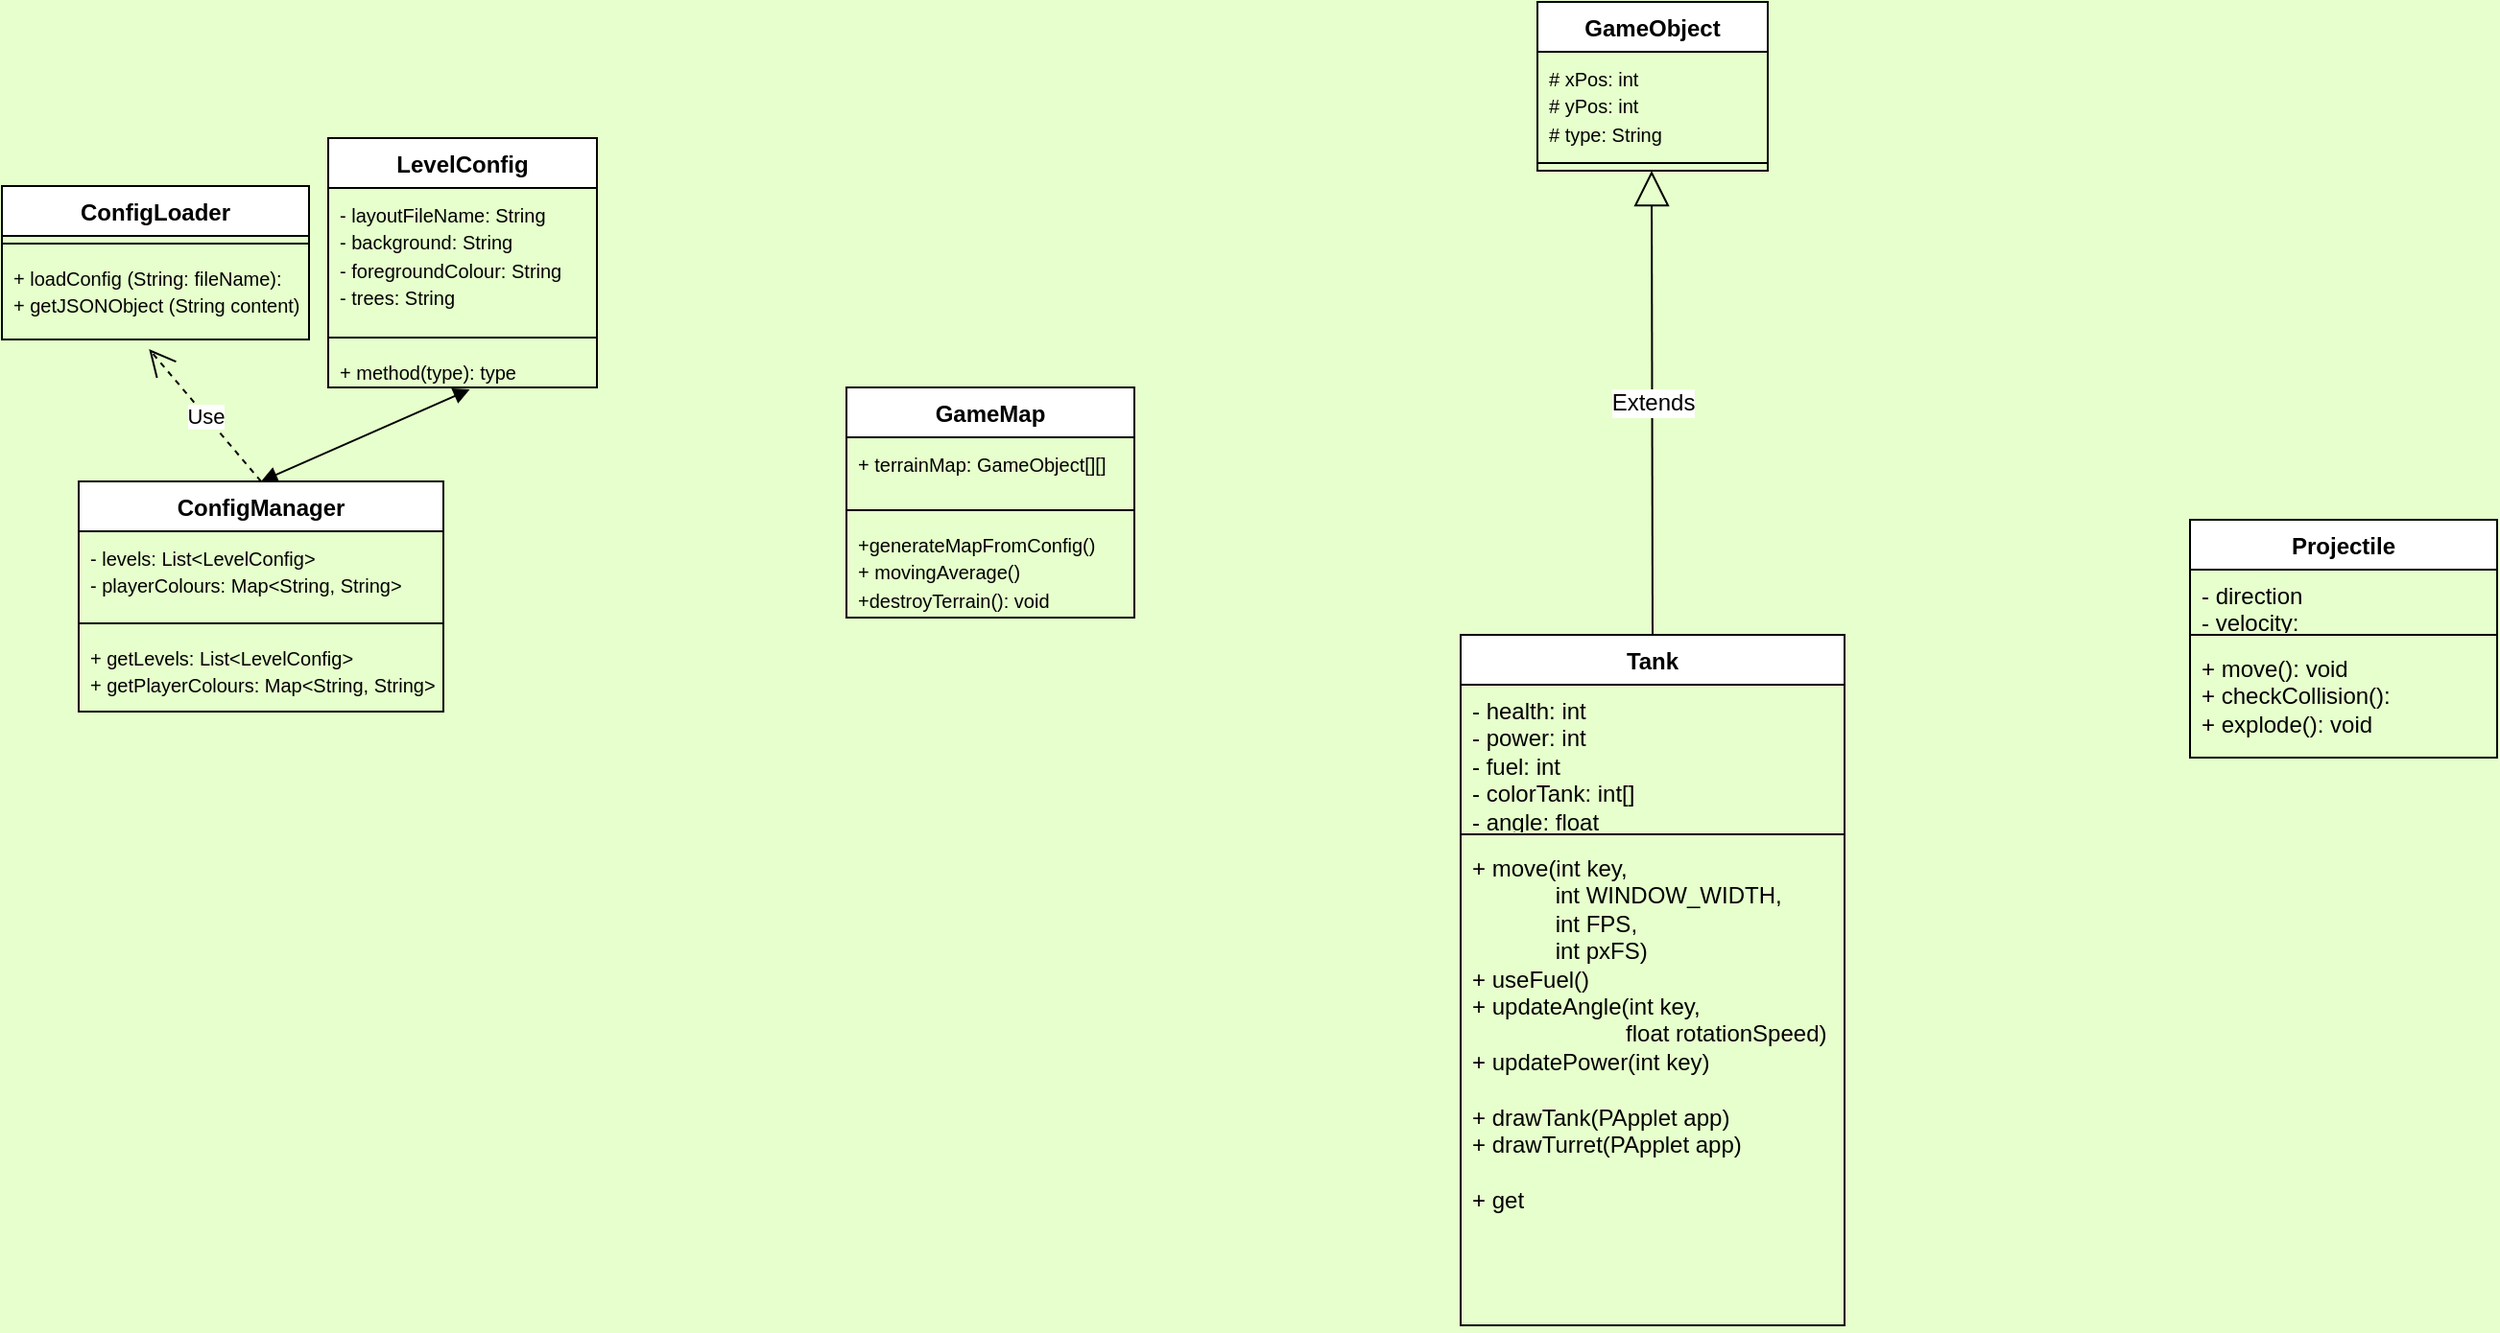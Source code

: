 <mxfile version="24.2.7" type="github">
  <diagram name="Page-1" id="6133507b-19e7-1e82-6fc7-422aa6c4b21f">
    <mxGraphModel dx="2536" dy="853" grid="1" gridSize="10" guides="1" tooltips="1" connect="1" arrows="1" fold="1" page="1" pageScale="1" pageWidth="1100" pageHeight="850" background="#E6FFCC" math="0" shadow="0">
      <root>
        <mxCell id="0" />
        <mxCell id="1" parent="0" />
        <mxCell id="UTHU-1M57-vCMUskgQRw-25" value="Tank" style="swimlane;fontStyle=1;align=center;verticalAlign=top;childLayout=stackLayout;horizontal=1;startSize=26;horizontalStack=0;resizeParent=1;resizeParentMax=0;resizeLast=0;collapsible=1;marginBottom=0;whiteSpace=wrap;html=1;" parent="1" vertex="1">
          <mxGeometry x="640" y="550" width="200" height="360" as="geometry" />
        </mxCell>
        <mxCell id="UTHU-1M57-vCMUskgQRw-26" value="- health: int&lt;div&gt;- power: int&lt;/div&gt;&lt;div&gt;- fuel: int&lt;/div&gt;&lt;div&gt;&lt;span style=&quot;background-color: initial;&quot;&gt;- colorTank: int[]&lt;/span&gt;&lt;br&gt;&lt;/div&gt;&lt;div&gt;&lt;span style=&quot;background-color: initial;&quot;&gt;- angle: float&lt;/span&gt;&lt;/div&gt;&lt;div&gt;&lt;br&gt;&lt;/div&gt;" style="text;strokeColor=none;fillColor=none;align=left;verticalAlign=top;spacingLeft=4;spacingRight=4;overflow=hidden;rotatable=0;points=[[0,0.5],[1,0.5]];portConstraint=eastwest;whiteSpace=wrap;html=1;" parent="UTHU-1M57-vCMUskgQRw-25" vertex="1">
          <mxGeometry y="26" width="200" height="74" as="geometry" />
        </mxCell>
        <mxCell id="UTHU-1M57-vCMUskgQRw-27" value="" style="line;strokeWidth=1;fillColor=none;align=left;verticalAlign=middle;spacingTop=-1;spacingLeft=3;spacingRight=3;rotatable=0;labelPosition=right;points=[];portConstraint=eastwest;strokeColor=inherit;" parent="UTHU-1M57-vCMUskgQRw-25" vertex="1">
          <mxGeometry y="100" width="200" height="8" as="geometry" />
        </mxCell>
        <mxCell id="UTHU-1M57-vCMUskgQRw-28" value="&lt;font style=&quot;font-size: 12px;&quot;&gt;+ &lt;font style=&quot;&quot;&gt;move(int key,&amp;nbsp;&lt;/font&gt;&lt;/font&gt;&lt;div&gt;&lt;font style=&quot;font-size: 12px;&quot;&gt;&lt;font style=&quot;&quot;&gt;&lt;span style=&quot;white-space: pre;&quot;&gt;&#x9;&lt;/span&gt;&amp;nbsp; &amp;nbsp; &amp;nbsp;int WINDOW_WIDTH,&lt;/font&gt;&lt;/font&gt;&lt;/div&gt;&lt;div&gt;&lt;span style=&quot;background-color: initial;&quot;&gt;&lt;span style=&quot;white-space: pre;&quot;&gt;&#x9;&lt;/span&gt;&amp;nbsp; &amp;nbsp; &amp;nbsp;int FPS,&amp;nbsp;&lt;/span&gt;&lt;/div&gt;&lt;div&gt;&lt;span style=&quot;background-color: initial;&quot;&gt;&lt;span style=&quot;white-space: pre;&quot;&gt;&#x9;&lt;/span&gt;&amp;nbsp; &amp;nbsp; &amp;nbsp;int pxFS)&amp;nbsp;&lt;/span&gt;&lt;/div&gt;&lt;div&gt;&lt;div&gt;+ useFuel()&lt;/div&gt;&lt;div&gt;+ updateAngle(int key,&amp;nbsp;&lt;/div&gt;&lt;div&gt;&lt;span style=&quot;white-space: pre;&quot;&gt;&#x9;&lt;/span&gt;&lt;span style=&quot;white-space: pre;&quot;&gt;&#x9;&lt;/span&gt;&lt;span style=&quot;white-space: pre;&quot;&gt;&#x9;&lt;/span&gt;float rotationSpeed)&lt;/div&gt;&lt;div&gt;+ updatePower(int key)&lt;/div&gt;&lt;div&gt;&lt;br&gt;&lt;/div&gt;&lt;div&gt;+ drawTank(PApplet app)&lt;/div&gt;&lt;/div&gt;&lt;div&gt;+ drawTurret(PApplet app)&lt;/div&gt;&lt;div&gt;&lt;br&gt;&lt;/div&gt;&lt;div&gt;+ get&lt;/div&gt;" style="text;strokeColor=none;fillColor=none;align=left;verticalAlign=top;spacingLeft=4;spacingRight=4;overflow=hidden;rotatable=0;points=[[0,0.5],[1,0.5]];portConstraint=eastwest;whiteSpace=wrap;html=1;" parent="UTHU-1M57-vCMUskgQRw-25" vertex="1">
          <mxGeometry y="108" width="200" height="252" as="geometry" />
        </mxCell>
        <mxCell id="UTHU-1M57-vCMUskgQRw-30" value="ConfigManager" style="swimlane;fontStyle=1;align=center;verticalAlign=top;childLayout=stackLayout;horizontal=1;startSize=26;horizontalStack=0;resizeParent=1;resizeParentMax=0;resizeLast=0;collapsible=1;marginBottom=0;whiteSpace=wrap;html=1;" parent="1" vertex="1">
          <mxGeometry x="-80" y="470" width="190" height="120" as="geometry" />
        </mxCell>
        <mxCell id="UTHU-1M57-vCMUskgQRw-31" value="&lt;font style=&quot;font-size: 10px;&quot;&gt;- levels: List&amp;lt;LevelConfig&amp;gt;&lt;/font&gt;&lt;div&gt;&lt;font style=&quot;font-size: 10px;&quot;&gt;- playerColours: Map&amp;lt;String, String&amp;gt;&lt;/font&gt;&lt;/div&gt;" style="text;strokeColor=none;fillColor=none;align=left;verticalAlign=top;spacingLeft=4;spacingRight=4;overflow=hidden;rotatable=0;points=[[0,0.5],[1,0.5]];portConstraint=eastwest;whiteSpace=wrap;html=1;" parent="UTHU-1M57-vCMUskgQRw-30" vertex="1">
          <mxGeometry y="26" width="190" height="44" as="geometry" />
        </mxCell>
        <mxCell id="UTHU-1M57-vCMUskgQRw-32" value="" style="line;strokeWidth=1;fillColor=none;align=left;verticalAlign=middle;spacingTop=-1;spacingLeft=3;spacingRight=3;rotatable=0;labelPosition=right;points=[];portConstraint=eastwest;strokeColor=inherit;" parent="UTHU-1M57-vCMUskgQRw-30" vertex="1">
          <mxGeometry y="70" width="190" height="8" as="geometry" />
        </mxCell>
        <mxCell id="UTHU-1M57-vCMUskgQRw-33" value="&lt;font style=&quot;font-size: 10px;&quot;&gt;+ getLevels: List&amp;lt;LevelConfig&amp;gt;&lt;/font&gt;&lt;div&gt;&lt;font style=&quot;font-size: 10px;&quot;&gt;+ getPlayerColours: Map&amp;lt;String, String&amp;gt;&lt;/font&gt;&lt;/div&gt;" style="text;strokeColor=none;fillColor=none;align=left;verticalAlign=top;spacingLeft=4;spacingRight=4;overflow=hidden;rotatable=0;points=[[0,0.5],[1,0.5]];portConstraint=eastwest;whiteSpace=wrap;html=1;" parent="UTHU-1M57-vCMUskgQRw-30" vertex="1">
          <mxGeometry y="78" width="190" height="42" as="geometry" />
        </mxCell>
        <mxCell id="UTHU-1M57-vCMUskgQRw-36" value="LevelConfig" style="swimlane;fontStyle=1;align=center;verticalAlign=top;childLayout=stackLayout;horizontal=1;startSize=26;horizontalStack=0;resizeParent=1;resizeParentMax=0;resizeLast=0;collapsible=1;marginBottom=0;whiteSpace=wrap;html=1;" parent="1" vertex="1">
          <mxGeometry x="50" y="291" width="140" height="130" as="geometry" />
        </mxCell>
        <mxCell id="UTHU-1M57-vCMUskgQRw-37" value="&lt;font style=&quot;font-size: 10px;&quot;&gt;- layoutFileName:&amp;nbsp;&lt;/font&gt;&lt;span style=&quot;font-size: 10px;&quot;&gt;String&lt;/span&gt;&lt;div&gt;&lt;span style=&quot;background-color: initial;&quot;&gt;&lt;font style=&quot;font-size: 10px;&quot;&gt;- background:&amp;nbsp;&lt;/font&gt;&lt;/span&gt;&lt;span style=&quot;font-size: 10px;&quot;&gt;String&amp;nbsp;&lt;/span&gt;&lt;div&gt;&lt;font style=&quot;font-size: 10px;&quot;&gt;- foregroundColour:&amp;nbsp;&lt;/font&gt;&lt;span style=&quot;font-size: 10px; background-color: initial;&quot;&gt;String&lt;/span&gt;&lt;/div&gt;&lt;div&gt;&lt;font style=&quot;font-size: 10px;&quot;&gt;- trees:&amp;nbsp;&lt;/font&gt;&lt;span style=&quot;font-size: 10px; background-color: initial;&quot;&gt;String&lt;/span&gt;&lt;/div&gt;&lt;/div&gt;" style="text;strokeColor=none;fillColor=none;align=left;verticalAlign=top;spacingLeft=4;spacingRight=4;overflow=hidden;rotatable=0;points=[[0,0.5],[1,0.5]];portConstraint=eastwest;whiteSpace=wrap;html=1;" parent="UTHU-1M57-vCMUskgQRw-36" vertex="1">
          <mxGeometry y="26" width="140" height="74" as="geometry" />
        </mxCell>
        <mxCell id="UTHU-1M57-vCMUskgQRw-38" value="" style="line;strokeWidth=1;fillColor=none;align=left;verticalAlign=middle;spacingTop=-1;spacingLeft=3;spacingRight=3;rotatable=0;labelPosition=right;points=[];portConstraint=eastwest;strokeColor=inherit;" parent="UTHU-1M57-vCMUskgQRw-36" vertex="1">
          <mxGeometry y="100" width="140" height="8" as="geometry" />
        </mxCell>
        <mxCell id="UTHU-1M57-vCMUskgQRw-39" value="&lt;font style=&quot;font-size: 10px;&quot;&gt;+ method(type): type&lt;/font&gt;" style="text;strokeColor=none;fillColor=none;align=left;verticalAlign=top;spacingLeft=4;spacingRight=4;overflow=hidden;rotatable=0;points=[[0,0.5],[1,0.5]];portConstraint=eastwest;whiteSpace=wrap;html=1;" parent="UTHU-1M57-vCMUskgQRw-36" vertex="1">
          <mxGeometry y="108" width="140" height="22" as="geometry" />
        </mxCell>
        <mxCell id="UTHU-1M57-vCMUskgQRw-44" value="Projectile" style="swimlane;fontStyle=1;align=center;verticalAlign=top;childLayout=stackLayout;horizontal=1;startSize=26;horizontalStack=0;resizeParent=1;resizeParentMax=0;resizeLast=0;collapsible=1;marginBottom=0;whiteSpace=wrap;html=1;" parent="1" vertex="1">
          <mxGeometry x="1020" y="490" width="160" height="124" as="geometry" />
        </mxCell>
        <mxCell id="UTHU-1M57-vCMUskgQRw-45" value="&lt;div&gt;&lt;span style=&quot;background-color: initial;&quot;&gt;- direction&lt;/span&gt;&lt;/div&gt;&lt;div&gt;&lt;span style=&quot;background-color: initial;&quot;&gt;- velocity:&lt;/span&gt;&lt;br&gt;&lt;/div&gt;&lt;div&gt;&lt;br&gt;&lt;/div&gt;" style="text;strokeColor=none;fillColor=none;align=left;verticalAlign=top;spacingLeft=4;spacingRight=4;overflow=hidden;rotatable=0;points=[[0,0.5],[1,0.5]];portConstraint=eastwest;whiteSpace=wrap;html=1;" parent="UTHU-1M57-vCMUskgQRw-44" vertex="1">
          <mxGeometry y="26" width="160" height="30" as="geometry" />
        </mxCell>
        <mxCell id="UTHU-1M57-vCMUskgQRw-46" value="" style="line;strokeWidth=1;fillColor=none;align=left;verticalAlign=middle;spacingTop=-1;spacingLeft=3;spacingRight=3;rotatable=0;labelPosition=right;points=[];portConstraint=eastwest;strokeColor=inherit;" parent="UTHU-1M57-vCMUskgQRw-44" vertex="1">
          <mxGeometry y="56" width="160" height="8" as="geometry" />
        </mxCell>
        <mxCell id="UTHU-1M57-vCMUskgQRw-47" value="+ move(): void&lt;div&gt;+ checkCollision():&lt;/div&gt;&lt;div&gt;+ explode(): void&lt;/div&gt;" style="text;strokeColor=none;fillColor=none;align=left;verticalAlign=top;spacingLeft=4;spacingRight=4;overflow=hidden;rotatable=0;points=[[0,0.5],[1,0.5]];portConstraint=eastwest;whiteSpace=wrap;html=1;" parent="UTHU-1M57-vCMUskgQRw-44" vertex="1">
          <mxGeometry y="64" width="160" height="60" as="geometry" />
        </mxCell>
        <mxCell id="UTHU-1M57-vCMUskgQRw-48" value="GameMap" style="swimlane;fontStyle=1;align=center;verticalAlign=top;childLayout=stackLayout;horizontal=1;startSize=26;horizontalStack=0;resizeParent=1;resizeParentMax=0;resizeLast=0;collapsible=1;marginBottom=0;whiteSpace=wrap;html=1;" parent="1" vertex="1">
          <mxGeometry x="320" y="421" width="150" height="120" as="geometry" />
        </mxCell>
        <mxCell id="UTHU-1M57-vCMUskgQRw-49" value="&lt;font style=&quot;font-size: 10px;&quot;&gt;+ terrainMap: GameObject[][]&lt;/font&gt;" style="text;strokeColor=none;fillColor=none;align=left;verticalAlign=top;spacingLeft=4;spacingRight=4;overflow=hidden;rotatable=0;points=[[0,0.5],[1,0.5]];portConstraint=eastwest;whiteSpace=wrap;html=1;" parent="UTHU-1M57-vCMUskgQRw-48" vertex="1">
          <mxGeometry y="26" width="150" height="34" as="geometry" />
        </mxCell>
        <mxCell id="UTHU-1M57-vCMUskgQRw-50" value="" style="line;strokeWidth=1;fillColor=none;align=left;verticalAlign=middle;spacingTop=-1;spacingLeft=3;spacingRight=3;rotatable=0;labelPosition=right;points=[];portConstraint=eastwest;strokeColor=inherit;" parent="UTHU-1M57-vCMUskgQRw-48" vertex="1">
          <mxGeometry y="60" width="150" height="8" as="geometry" />
        </mxCell>
        <mxCell id="UTHU-1M57-vCMUskgQRw-51" value="&lt;font style=&quot;font-size: 10px;&quot;&gt;+generateMapFromConfig&lt;/font&gt;&lt;span style=&quot;font-size: 10px; background-color: initial;&quot;&gt;()&lt;/span&gt;&lt;div&gt;&lt;div&gt;&lt;font style=&quot;font-size: 10px;&quot;&gt;+ movingAverage()&lt;/font&gt;&lt;div&gt;&lt;font style=&quot;font-size: 10px;&quot;&gt;+destroyTerrain(): void&lt;/font&gt;&lt;/div&gt;&lt;/div&gt;&lt;/div&gt;" style="text;strokeColor=none;fillColor=none;align=left;verticalAlign=top;spacingLeft=4;spacingRight=4;overflow=hidden;rotatable=0;points=[[0,0.5],[1,0.5]];portConstraint=eastwest;whiteSpace=wrap;html=1;" parent="UTHU-1M57-vCMUskgQRw-48" vertex="1">
          <mxGeometry y="68" width="150" height="52" as="geometry" />
        </mxCell>
        <mxCell id="vv2smBv1t-94EoNuKPWK-1" value="ConfigLoader" style="swimlane;fontStyle=1;align=center;verticalAlign=top;childLayout=stackLayout;horizontal=1;startSize=26;horizontalStack=0;resizeParent=1;resizeParentMax=0;resizeLast=0;collapsible=1;marginBottom=0;whiteSpace=wrap;html=1;" parent="1" vertex="1">
          <mxGeometry x="-120" y="316" width="160" height="80" as="geometry" />
        </mxCell>
        <mxCell id="vv2smBv1t-94EoNuKPWK-3" value="" style="line;strokeWidth=1;fillColor=none;align=left;verticalAlign=middle;spacingTop=-1;spacingLeft=3;spacingRight=3;rotatable=0;labelPosition=right;points=[];portConstraint=eastwest;strokeColor=inherit;" parent="vv2smBv1t-94EoNuKPWK-1" vertex="1">
          <mxGeometry y="26" width="160" height="8" as="geometry" />
        </mxCell>
        <mxCell id="vv2smBv1t-94EoNuKPWK-4" value="&lt;font style=&quot;font-size: 10px;&quot;&gt;+ loadConfig (String: fileName):&lt;/font&gt;&lt;div&gt;&lt;font style=&quot;font-size: 10px;&quot;&gt;+ getJSONObject (String content)&lt;/font&gt;&lt;/div&gt;" style="text;strokeColor=none;fillColor=none;align=left;verticalAlign=top;spacingLeft=4;spacingRight=4;overflow=hidden;rotatable=0;points=[[0,0.5],[1,0.5]];portConstraint=eastwest;whiteSpace=wrap;html=1;" parent="vv2smBv1t-94EoNuKPWK-1" vertex="1">
          <mxGeometry y="34" width="160" height="46" as="geometry" />
        </mxCell>
        <mxCell id="vv2smBv1t-94EoNuKPWK-6" value="Use" style="endArrow=open;endSize=12;dashed=1;html=1;rounded=0;exitX=0.5;exitY=0;exitDx=0;exitDy=0;entryX=0.479;entryY=1.109;entryDx=0;entryDy=0;entryPerimeter=0;" parent="1" source="UTHU-1M57-vCMUskgQRw-30" target="vv2smBv1t-94EoNuKPWK-4" edge="1">
          <mxGeometry width="160" relative="1" as="geometry">
            <mxPoint x="50" y="436" as="sourcePoint" />
            <mxPoint x="20" y="356" as="targetPoint" />
          </mxGeometry>
        </mxCell>
        <mxCell id="vv2smBv1t-94EoNuKPWK-7" value="" style="endArrow=block;startArrow=block;endFill=1;startFill=1;html=1;rounded=0;exitX=0.5;exitY=0;exitDx=0;exitDy=0;entryX=0.527;entryY=1.045;entryDx=0;entryDy=0;entryPerimeter=0;" parent="1" source="UTHU-1M57-vCMUskgQRw-30" target="UTHU-1M57-vCMUskgQRw-39" edge="1">
          <mxGeometry width="160" relative="1" as="geometry">
            <mxPoint x="50" y="426" as="sourcePoint" />
            <mxPoint x="170" y="426" as="targetPoint" />
          </mxGeometry>
        </mxCell>
        <mxCell id="vv2smBv1t-94EoNuKPWK-23" value="GameObject" style="swimlane;fontStyle=1;align=center;verticalAlign=top;childLayout=stackLayout;horizontal=1;startSize=26;horizontalStack=0;resizeParent=1;resizeParentMax=0;resizeLast=0;collapsible=1;marginBottom=0;whiteSpace=wrap;html=1;" parent="1" vertex="1">
          <mxGeometry x="680" y="220" width="120" height="88" as="geometry" />
        </mxCell>
        <mxCell id="vv2smBv1t-94EoNuKPWK-24" value="&lt;font style=&quot;font-size: 10px;&quot;&gt;# xPos: int&lt;/font&gt;&lt;div&gt;&lt;font style=&quot;font-size: 10px;&quot;&gt;# yPos: int&lt;/font&gt;&lt;/div&gt;&lt;div&gt;&lt;font style=&quot;font-size: 10px;&quot;&gt;# type: String&lt;/font&gt;&lt;/div&gt;" style="text;strokeColor=none;fillColor=none;align=left;verticalAlign=top;spacingLeft=4;spacingRight=4;overflow=hidden;rotatable=0;points=[[0,0.5],[1,0.5]];portConstraint=eastwest;whiteSpace=wrap;html=1;" parent="vv2smBv1t-94EoNuKPWK-23" vertex="1">
          <mxGeometry y="26" width="120" height="54" as="geometry" />
        </mxCell>
        <mxCell id="vv2smBv1t-94EoNuKPWK-25" value="" style="line;strokeWidth=1;fillColor=none;align=left;verticalAlign=middle;spacingTop=-1;spacingLeft=3;spacingRight=3;rotatable=0;labelPosition=right;points=[];portConstraint=eastwest;strokeColor=inherit;" parent="vv2smBv1t-94EoNuKPWK-23" vertex="1">
          <mxGeometry y="80" width="120" height="8" as="geometry" />
        </mxCell>
        <mxCell id="OTiGFBfn2zHBZvvq7VCK-6" value="Extends" style="endArrow=block;endSize=16;endFill=0;html=1;rounded=0;fontSize=12;curved=1;exitX=0.5;exitY=0;exitDx=0;exitDy=0;" parent="1" source="UTHU-1M57-vCMUskgQRw-25" edge="1">
          <mxGeometry width="160" relative="1" as="geometry">
            <mxPoint x="739.5" y="368" as="sourcePoint" />
            <mxPoint x="739.5" y="308" as="targetPoint" />
          </mxGeometry>
        </mxCell>
        <mxCell id="OTiGFBfn2zHBZvvq7VCK-9" style="edgeStyle=none;curved=1;rounded=0;orthogonalLoop=1;jettySize=auto;html=1;exitX=0.5;exitY=0;exitDx=0;exitDy=0;fontSize=12;startSize=8;endSize=8;" parent="1" source="UTHU-1M57-vCMUskgQRw-44" target="UTHU-1M57-vCMUskgQRw-44" edge="1">
          <mxGeometry relative="1" as="geometry" />
        </mxCell>
      </root>
    </mxGraphModel>
  </diagram>
</mxfile>
